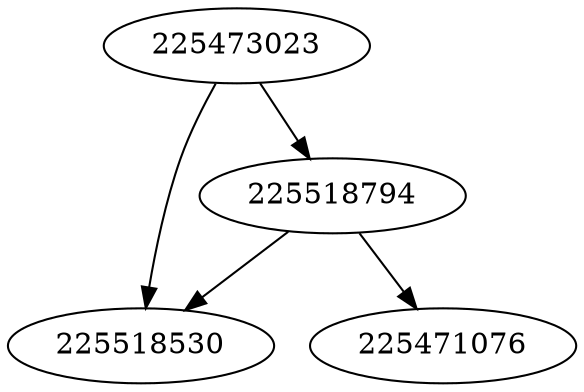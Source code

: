strict digraph  {
225518794;
225518530;
225471076;
225473023;
225518794 -> 225518530;
225518794 -> 225471076;
225473023 -> 225518794;
225473023 -> 225518530;
}
